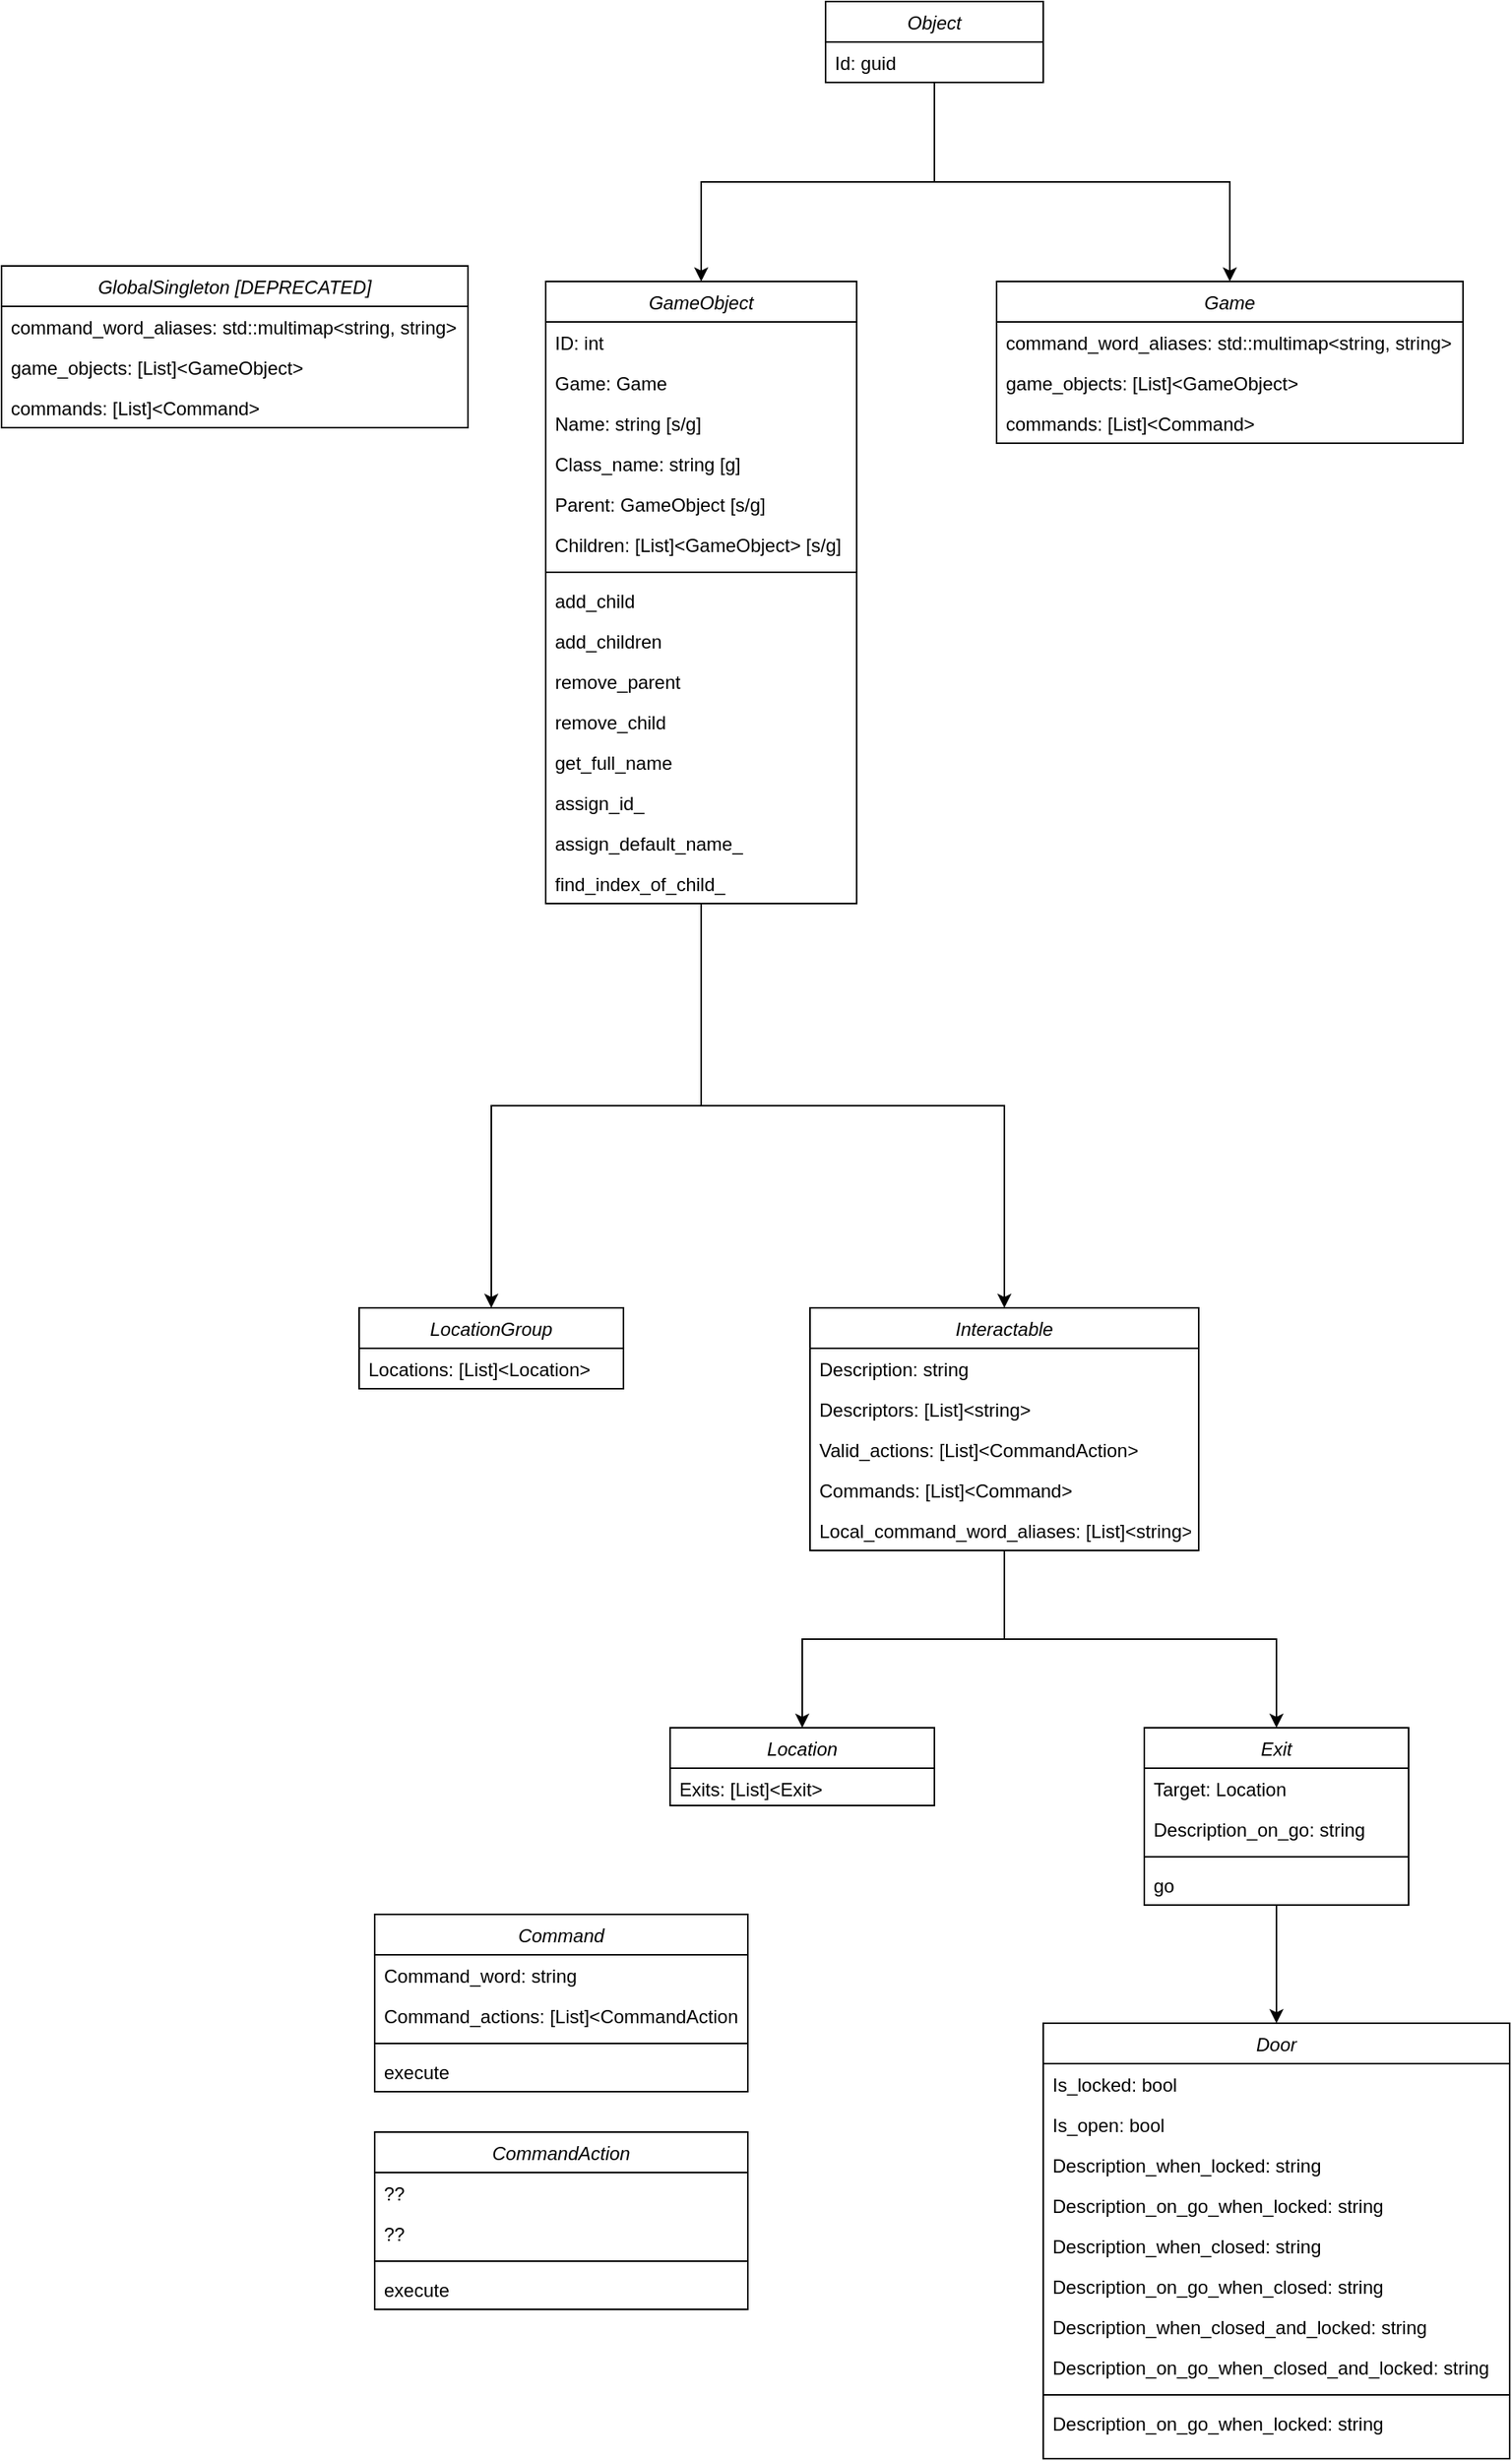 <mxfile version="20.4.1" type="device"><diagram id="C5RBs43oDa-KdzZeNtuy" name="Page-1"><mxGraphModel dx="1312" dy="2504" grid="1" gridSize="10" guides="1" tooltips="1" connect="1" arrows="1" fold="1" page="1" pageScale="1" pageWidth="827" pageHeight="1169" math="0" shadow="0"><root><mxCell id="WIyWlLk6GJQsqaUBKTNV-0"/><mxCell id="WIyWlLk6GJQsqaUBKTNV-1" parent="WIyWlLk6GJQsqaUBKTNV-0"/><mxCell id="8gwwcXdCdIkltOETRVXt-23" style="edgeStyle=orthogonalEdgeStyle;rounded=0;orthogonalLoop=1;jettySize=auto;html=1;" parent="WIyWlLk6GJQsqaUBKTNV-1" source="zkfFHV4jXpPFQw0GAbJ--0" target="8gwwcXdCdIkltOETRVXt-8" edge="1"><mxGeometry relative="1" as="geometry"/></mxCell><mxCell id="8gwwcXdCdIkltOETRVXt-48" style="edgeStyle=orthogonalEdgeStyle;rounded=0;orthogonalLoop=1;jettySize=auto;html=1;" parent="WIyWlLk6GJQsqaUBKTNV-1" source="zkfFHV4jXpPFQw0GAbJ--0" target="8gwwcXdCdIkltOETRVXt-37" edge="1"><mxGeometry relative="1" as="geometry"/></mxCell><mxCell id="zkfFHV4jXpPFQw0GAbJ--0" value="GameObject" style="swimlane;fontStyle=2;align=center;verticalAlign=top;childLayout=stackLayout;horizontal=1;startSize=26;horizontalStack=0;resizeParent=1;resizeLast=0;collapsible=1;marginBottom=0;rounded=0;shadow=0;strokeWidth=1;" parent="WIyWlLk6GJQsqaUBKTNV-1" vertex="1"><mxGeometry x="150" y="40" width="200" height="400" as="geometry"><mxRectangle x="220" y="120" width="160" height="26" as="alternateBounds"/></mxGeometry></mxCell><mxCell id="zkfFHV4jXpPFQw0GAbJ--1" value="ID: int" style="text;align=left;verticalAlign=top;spacingLeft=4;spacingRight=4;overflow=hidden;rotatable=0;points=[[0,0.5],[1,0.5]];portConstraint=eastwest;" parent="zkfFHV4jXpPFQw0GAbJ--0" vertex="1"><mxGeometry y="26" width="200" height="26" as="geometry"/></mxCell><mxCell id="4" value="Game: Game" style="text;align=left;verticalAlign=top;spacingLeft=4;spacingRight=4;overflow=hidden;rotatable=0;points=[[0,0.5],[1,0.5]];portConstraint=eastwest;" parent="zkfFHV4jXpPFQw0GAbJ--0" vertex="1"><mxGeometry y="52" width="200" height="26" as="geometry"/></mxCell><mxCell id="zkfFHV4jXpPFQw0GAbJ--2" value="Name: string [s/g]" style="text;align=left;verticalAlign=top;spacingLeft=4;spacingRight=4;overflow=hidden;rotatable=0;points=[[0,0.5],[1,0.5]];portConstraint=eastwest;rounded=0;shadow=0;html=0;" parent="zkfFHV4jXpPFQw0GAbJ--0" vertex="1"><mxGeometry y="78" width="200" height="26" as="geometry"/></mxCell><mxCell id="8gwwcXdCdIkltOETRVXt-1" value="Class_name: string [g]" style="text;align=left;verticalAlign=top;spacingLeft=4;spacingRight=4;overflow=hidden;rotatable=0;points=[[0,0.5],[1,0.5]];portConstraint=eastwest;rounded=0;shadow=0;html=0;" parent="zkfFHV4jXpPFQw0GAbJ--0" vertex="1"><mxGeometry y="104" width="200" height="26" as="geometry"/></mxCell><mxCell id="8gwwcXdCdIkltOETRVXt-2" value="Parent: GameObject [s/g]" style="text;align=left;verticalAlign=top;spacingLeft=4;spacingRight=4;overflow=hidden;rotatable=0;points=[[0,0.5],[1,0.5]];portConstraint=eastwest;rounded=0;shadow=0;html=0;" parent="zkfFHV4jXpPFQw0GAbJ--0" vertex="1"><mxGeometry y="130" width="200" height="26" as="geometry"/></mxCell><mxCell id="8gwwcXdCdIkltOETRVXt-3" value="Children: [List]&lt;GameObject&gt; [s/g]" style="text;align=left;verticalAlign=top;spacingLeft=4;spacingRight=4;overflow=hidden;rotatable=0;points=[[0,0.5],[1,0.5]];portConstraint=eastwest;rounded=0;shadow=0;html=0;" parent="zkfFHV4jXpPFQw0GAbJ--0" vertex="1"><mxGeometry y="156" width="200" height="26" as="geometry"/></mxCell><mxCell id="zkfFHV4jXpPFQw0GAbJ--4" value="" style="line;html=1;strokeWidth=1;align=left;verticalAlign=middle;spacingTop=-1;spacingLeft=3;spacingRight=3;rotatable=0;labelPosition=right;points=[];portConstraint=eastwest;" parent="zkfFHV4jXpPFQw0GAbJ--0" vertex="1"><mxGeometry y="182" width="200" height="10" as="geometry"/></mxCell><mxCell id="8gwwcXdCdIkltOETRVXt-5" value="add_child" style="text;align=left;verticalAlign=top;spacingLeft=4;spacingRight=4;overflow=hidden;rotatable=0;points=[[0,0.5],[1,0.5]];portConstraint=eastwest;rounded=0;shadow=0;html=0;" parent="zkfFHV4jXpPFQw0GAbJ--0" vertex="1"><mxGeometry y="192" width="200" height="26" as="geometry"/></mxCell><mxCell id="lxfsqXc7fRaG4RMlsGvx-0" value="add_children" style="text;align=left;verticalAlign=top;spacingLeft=4;spacingRight=4;overflow=hidden;rotatable=0;points=[[0,0.5],[1,0.5]];portConstraint=eastwest;rounded=0;shadow=0;html=0;" parent="zkfFHV4jXpPFQw0GAbJ--0" vertex="1"><mxGeometry y="218" width="200" height="26" as="geometry"/></mxCell><mxCell id="lxfsqXc7fRaG4RMlsGvx-1" value="remove_parent" style="text;align=left;verticalAlign=top;spacingLeft=4;spacingRight=4;overflow=hidden;rotatable=0;points=[[0,0.5],[1,0.5]];portConstraint=eastwest;rounded=0;shadow=0;html=0;" parent="zkfFHV4jXpPFQw0GAbJ--0" vertex="1"><mxGeometry y="244" width="200" height="26" as="geometry"/></mxCell><mxCell id="lxfsqXc7fRaG4RMlsGvx-2" value="remove_child" style="text;align=left;verticalAlign=top;spacingLeft=4;spacingRight=4;overflow=hidden;rotatable=0;points=[[0,0.5],[1,0.5]];portConstraint=eastwest;rounded=0;shadow=0;html=0;" parent="zkfFHV4jXpPFQw0GAbJ--0" vertex="1"><mxGeometry y="270" width="200" height="26" as="geometry"/></mxCell><mxCell id="8gwwcXdCdIkltOETRVXt-6" value="get_full_name" style="text;align=left;verticalAlign=top;spacingLeft=4;spacingRight=4;overflow=hidden;rotatable=0;points=[[0,0.5],[1,0.5]];portConstraint=eastwest;rounded=0;shadow=0;html=0;" parent="zkfFHV4jXpPFQw0GAbJ--0" vertex="1"><mxGeometry y="296" width="200" height="26" as="geometry"/></mxCell><mxCell id="lxfsqXc7fRaG4RMlsGvx-5" value="assign_id_" style="text;align=left;verticalAlign=top;spacingLeft=4;spacingRight=4;overflow=hidden;rotatable=0;points=[[0,0.5],[1,0.5]];portConstraint=eastwest;rounded=0;shadow=0;html=0;" parent="zkfFHV4jXpPFQw0GAbJ--0" vertex="1"><mxGeometry y="322" width="200" height="26" as="geometry"/></mxCell><mxCell id="lxfsqXc7fRaG4RMlsGvx-7" value="assign_default_name_" style="text;align=left;verticalAlign=top;spacingLeft=4;spacingRight=4;overflow=hidden;rotatable=0;points=[[0,0.5],[1,0.5]];portConstraint=eastwest;rounded=0;shadow=0;html=0;" parent="zkfFHV4jXpPFQw0GAbJ--0" vertex="1"><mxGeometry y="348" width="200" height="26" as="geometry"/></mxCell><mxCell id="lxfsqXc7fRaG4RMlsGvx-8" value="find_index_of_child_" style="text;align=left;verticalAlign=top;spacingLeft=4;spacingRight=4;overflow=hidden;rotatable=0;points=[[0,0.5],[1,0.5]];portConstraint=eastwest;rounded=0;shadow=0;html=0;" parent="zkfFHV4jXpPFQw0GAbJ--0" vertex="1"><mxGeometry y="374" width="200" height="26" as="geometry"/></mxCell><mxCell id="8gwwcXdCdIkltOETRVXt-36" style="edgeStyle=orthogonalEdgeStyle;rounded=0;orthogonalLoop=1;jettySize=auto;html=1;entryX=0.5;entryY=0;entryDx=0;entryDy=0;" parent="WIyWlLk6GJQsqaUBKTNV-1" source="8gwwcXdCdIkltOETRVXt-8" target="8gwwcXdCdIkltOETRVXt-24" edge="1"><mxGeometry relative="1" as="geometry"/></mxCell><mxCell id="8gwwcXdCdIkltOETRVXt-90" style="edgeStyle=orthogonalEdgeStyle;rounded=0;orthogonalLoop=1;jettySize=auto;html=1;" parent="WIyWlLk6GJQsqaUBKTNV-1" source="8gwwcXdCdIkltOETRVXt-8" target="8gwwcXdCdIkltOETRVXt-49" edge="1"><mxGeometry relative="1" as="geometry"/></mxCell><mxCell id="8gwwcXdCdIkltOETRVXt-8" value="Interactable" style="swimlane;fontStyle=2;align=center;verticalAlign=top;childLayout=stackLayout;horizontal=1;startSize=26;horizontalStack=0;resizeParent=1;resizeLast=0;collapsible=1;marginBottom=0;rounded=0;shadow=0;strokeWidth=1;" parent="WIyWlLk6GJQsqaUBKTNV-1" vertex="1"><mxGeometry x="320" y="700" width="250" height="156" as="geometry"><mxRectangle x="220" y="120" width="160" height="26" as="alternateBounds"/></mxGeometry></mxCell><mxCell id="8gwwcXdCdIkltOETRVXt-19" value="Description: string" style="text;align=left;verticalAlign=top;spacingLeft=4;spacingRight=4;overflow=hidden;rotatable=0;points=[[0,0.5],[1,0.5]];portConstraint=eastwest;" parent="8gwwcXdCdIkltOETRVXt-8" vertex="1"><mxGeometry y="26" width="250" height="26" as="geometry"/></mxCell><mxCell id="8gwwcXdCdIkltOETRVXt-9" value="Descriptors: [List]&lt;string&gt;" style="text;align=left;verticalAlign=top;spacingLeft=4;spacingRight=4;overflow=hidden;rotatable=0;points=[[0,0.5],[1,0.5]];portConstraint=eastwest;" parent="8gwwcXdCdIkltOETRVXt-8" vertex="1"><mxGeometry y="52" width="250" height="26" as="geometry"/></mxCell><mxCell id="8gwwcXdCdIkltOETRVXt-20" value="Valid_actions: [List]&lt;CommandAction&gt;" style="text;align=left;verticalAlign=top;spacingLeft=4;spacingRight=4;overflow=hidden;rotatable=0;points=[[0,0.5],[1,0.5]];portConstraint=eastwest;" parent="8gwwcXdCdIkltOETRVXt-8" vertex="1"><mxGeometry y="78" width="250" height="26" as="geometry"/></mxCell><mxCell id="8gwwcXdCdIkltOETRVXt-21" value="Commands: [List]&lt;Command&gt;" style="text;align=left;verticalAlign=top;spacingLeft=4;spacingRight=4;overflow=hidden;rotatable=0;points=[[0,0.5],[1,0.5]];portConstraint=eastwest;" parent="8gwwcXdCdIkltOETRVXt-8" vertex="1"><mxGeometry y="104" width="250" height="26" as="geometry"/></mxCell><mxCell id="8gwwcXdCdIkltOETRVXt-89" value="Local_command_word_aliases: [List]&lt;string&gt;" style="text;align=left;verticalAlign=top;spacingLeft=4;spacingRight=4;overflow=hidden;rotatable=0;points=[[0,0.5],[1,0.5]];portConstraint=eastwest;" parent="8gwwcXdCdIkltOETRVXt-8" vertex="1"><mxGeometry y="130" width="250" height="26" as="geometry"/></mxCell><mxCell id="8gwwcXdCdIkltOETRVXt-24" value="Location" style="swimlane;fontStyle=2;align=center;verticalAlign=top;childLayout=stackLayout;horizontal=1;startSize=26;horizontalStack=0;resizeParent=1;resizeLast=0;collapsible=1;marginBottom=0;rounded=0;shadow=0;strokeWidth=1;" parent="WIyWlLk6GJQsqaUBKTNV-1" vertex="1"><mxGeometry x="230" y="970" width="170" height="50" as="geometry"><mxRectangle x="220" y="120" width="160" height="26" as="alternateBounds"/></mxGeometry></mxCell><mxCell id="8gwwcXdCdIkltOETRVXt-25" value="Exits: [List]&lt;Exit&gt;" style="text;align=left;verticalAlign=top;spacingLeft=4;spacingRight=4;overflow=hidden;rotatable=0;points=[[0,0.5],[1,0.5]];portConstraint=eastwest;" parent="8gwwcXdCdIkltOETRVXt-24" vertex="1"><mxGeometry y="26" width="170" height="24" as="geometry"/></mxCell><mxCell id="8gwwcXdCdIkltOETRVXt-37" value="LocationGroup" style="swimlane;fontStyle=2;align=center;verticalAlign=top;childLayout=stackLayout;horizontal=1;startSize=26;horizontalStack=0;resizeParent=1;resizeLast=0;collapsible=1;marginBottom=0;rounded=0;shadow=0;strokeWidth=1;" parent="WIyWlLk6GJQsqaUBKTNV-1" vertex="1"><mxGeometry x="30" y="700" width="170" height="52" as="geometry"><mxRectangle x="220" y="120" width="160" height="26" as="alternateBounds"/></mxGeometry></mxCell><mxCell id="8gwwcXdCdIkltOETRVXt-43" value="Locations: [List]&lt;Location&gt;" style="text;align=left;verticalAlign=top;spacingLeft=4;spacingRight=4;overflow=hidden;rotatable=0;points=[[0,0.5],[1,0.5]];portConstraint=eastwest;rounded=0;shadow=0;html=0;" parent="8gwwcXdCdIkltOETRVXt-37" vertex="1"><mxGeometry y="26" width="170" height="26" as="geometry"/></mxCell><mxCell id="8gwwcXdCdIkltOETRVXt-74" style="edgeStyle=orthogonalEdgeStyle;rounded=0;orthogonalLoop=1;jettySize=auto;html=1;" parent="WIyWlLk6GJQsqaUBKTNV-1" source="8gwwcXdCdIkltOETRVXt-49" target="8gwwcXdCdIkltOETRVXt-62" edge="1"><mxGeometry relative="1" as="geometry"/></mxCell><mxCell id="8gwwcXdCdIkltOETRVXt-49" value="Exit" style="swimlane;fontStyle=2;align=center;verticalAlign=top;childLayout=stackLayout;horizontal=1;startSize=26;horizontalStack=0;resizeParent=1;resizeLast=0;collapsible=1;marginBottom=0;rounded=0;shadow=0;strokeWidth=1;" parent="WIyWlLk6GJQsqaUBKTNV-1" vertex="1"><mxGeometry x="535" y="970" width="170" height="114" as="geometry"><mxRectangle x="220" y="120" width="160" height="26" as="alternateBounds"/></mxGeometry></mxCell><mxCell id="8gwwcXdCdIkltOETRVXt-55" value="Target: Location" style="text;align=left;verticalAlign=top;spacingLeft=4;spacingRight=4;overflow=hidden;rotatable=0;points=[[0,0.5],[1,0.5]];portConstraint=eastwest;rounded=0;shadow=0;html=0;" parent="8gwwcXdCdIkltOETRVXt-49" vertex="1"><mxGeometry y="26" width="170" height="26" as="geometry"/></mxCell><mxCell id="8gwwcXdCdIkltOETRVXt-60" value="Description_on_go: string" style="text;align=left;verticalAlign=top;spacingLeft=4;spacingRight=4;overflow=hidden;rotatable=0;points=[[0,0.5],[1,0.5]];portConstraint=eastwest;rounded=0;shadow=0;html=0;" parent="8gwwcXdCdIkltOETRVXt-49" vertex="1"><mxGeometry y="52" width="170" height="26" as="geometry"/></mxCell><mxCell id="8gwwcXdCdIkltOETRVXt-56" value="" style="line;html=1;strokeWidth=1;align=left;verticalAlign=middle;spacingTop=-1;spacingLeft=3;spacingRight=3;rotatable=0;labelPosition=right;points=[];portConstraint=eastwest;" parent="8gwwcXdCdIkltOETRVXt-49" vertex="1"><mxGeometry y="78" width="170" height="10" as="geometry"/></mxCell><mxCell id="8gwwcXdCdIkltOETRVXt-59" value="go" style="text;align=left;verticalAlign=top;spacingLeft=4;spacingRight=4;overflow=hidden;rotatable=0;points=[[0,0.5],[1,0.5]];portConstraint=eastwest;rounded=0;shadow=0;html=0;" parent="8gwwcXdCdIkltOETRVXt-49" vertex="1"><mxGeometry y="88" width="170" height="26" as="geometry"/></mxCell><mxCell id="8gwwcXdCdIkltOETRVXt-62" value="Door" style="swimlane;fontStyle=2;align=center;verticalAlign=top;childLayout=stackLayout;horizontal=1;startSize=26;horizontalStack=0;resizeParent=1;resizeLast=0;collapsible=1;marginBottom=0;rounded=0;shadow=0;strokeWidth=1;" parent="WIyWlLk6GJQsqaUBKTNV-1" vertex="1"><mxGeometry x="470" y="1160" width="300" height="280" as="geometry"><mxRectangle x="220" y="120" width="160" height="26" as="alternateBounds"/></mxGeometry></mxCell><mxCell id="8gwwcXdCdIkltOETRVXt-63" value="Is_locked: bool" style="text;align=left;verticalAlign=top;spacingLeft=4;spacingRight=4;overflow=hidden;rotatable=0;points=[[0,0.5],[1,0.5]];portConstraint=eastwest;rounded=0;shadow=0;html=0;" parent="8gwwcXdCdIkltOETRVXt-62" vertex="1"><mxGeometry y="26" width="300" height="26" as="geometry"/></mxCell><mxCell id="8gwwcXdCdIkltOETRVXt-64" value="Is_open: bool" style="text;align=left;verticalAlign=top;spacingLeft=4;spacingRight=4;overflow=hidden;rotatable=0;points=[[0,0.5],[1,0.5]];portConstraint=eastwest;rounded=0;shadow=0;html=0;" parent="8gwwcXdCdIkltOETRVXt-62" vertex="1"><mxGeometry y="52" width="300" height="26" as="geometry"/></mxCell><mxCell id="8gwwcXdCdIkltOETRVXt-67" value="Description_when_locked: string" style="text;align=left;verticalAlign=top;spacingLeft=4;spacingRight=4;overflow=hidden;rotatable=0;points=[[0,0.5],[1,0.5]];portConstraint=eastwest;rounded=0;shadow=0;html=0;" parent="8gwwcXdCdIkltOETRVXt-62" vertex="1"><mxGeometry y="78" width="300" height="26" as="geometry"/></mxCell><mxCell id="8gwwcXdCdIkltOETRVXt-68" value="Description_on_go_when_locked: string" style="text;align=left;verticalAlign=top;spacingLeft=4;spacingRight=4;overflow=hidden;rotatable=0;points=[[0,0.5],[1,0.5]];portConstraint=eastwest;rounded=0;shadow=0;html=0;" parent="8gwwcXdCdIkltOETRVXt-62" vertex="1"><mxGeometry y="104" width="300" height="26" as="geometry"/></mxCell><mxCell id="8gwwcXdCdIkltOETRVXt-70" value="Description_when_closed: string" style="text;align=left;verticalAlign=top;spacingLeft=4;spacingRight=4;overflow=hidden;rotatable=0;points=[[0,0.5],[1,0.5]];portConstraint=eastwest;rounded=0;shadow=0;html=0;" parent="8gwwcXdCdIkltOETRVXt-62" vertex="1"><mxGeometry y="130" width="300" height="26" as="geometry"/></mxCell><mxCell id="8gwwcXdCdIkltOETRVXt-71" value="Description_on_go_when_closed: string" style="text;align=left;verticalAlign=top;spacingLeft=4;spacingRight=4;overflow=hidden;rotatable=0;points=[[0,0.5],[1,0.5]];portConstraint=eastwest;rounded=0;shadow=0;html=0;" parent="8gwwcXdCdIkltOETRVXt-62" vertex="1"><mxGeometry y="156" width="300" height="26" as="geometry"/></mxCell><mxCell id="8gwwcXdCdIkltOETRVXt-72" value="Description_when_closed_and_locked: string" style="text;align=left;verticalAlign=top;spacingLeft=4;spacingRight=4;overflow=hidden;rotatable=0;points=[[0,0.5],[1,0.5]];portConstraint=eastwest;rounded=0;shadow=0;html=0;" parent="8gwwcXdCdIkltOETRVXt-62" vertex="1"><mxGeometry y="182" width="300" height="26" as="geometry"/></mxCell><mxCell id="8gwwcXdCdIkltOETRVXt-73" value="Description_on_go_when_closed_and_locked: string" style="text;align=left;verticalAlign=top;spacingLeft=4;spacingRight=4;overflow=hidden;rotatable=0;points=[[0,0.5],[1,0.5]];portConstraint=eastwest;rounded=0;shadow=0;html=0;" parent="8gwwcXdCdIkltOETRVXt-62" vertex="1"><mxGeometry y="208" width="300" height="26" as="geometry"/></mxCell><mxCell id="8gwwcXdCdIkltOETRVXt-65" value="" style="line;html=1;strokeWidth=1;align=left;verticalAlign=middle;spacingTop=-1;spacingLeft=3;spacingRight=3;rotatable=0;labelPosition=right;points=[];portConstraint=eastwest;" parent="8gwwcXdCdIkltOETRVXt-62" vertex="1"><mxGeometry y="234" width="300" height="10" as="geometry"/></mxCell><mxCell id="8gwwcXdCdIkltOETRVXt-75" value="Description_on_go_when_locked: string" style="text;align=left;verticalAlign=top;spacingLeft=4;spacingRight=4;overflow=hidden;rotatable=0;points=[[0,0.5],[1,0.5]];portConstraint=eastwest;rounded=0;shadow=0;html=0;" parent="8gwwcXdCdIkltOETRVXt-62" vertex="1"><mxGeometry y="244" width="300" height="26" as="geometry"/></mxCell><mxCell id="8gwwcXdCdIkltOETRVXt-77" value="GlobalSingleton [DEPRECATED]" style="swimlane;fontStyle=2;align=center;verticalAlign=top;childLayout=stackLayout;horizontal=1;startSize=26;horizontalStack=0;resizeParent=1;resizeLast=0;collapsible=1;marginBottom=0;rounded=0;shadow=0;strokeWidth=1;" parent="WIyWlLk6GJQsqaUBKTNV-1" vertex="1"><mxGeometry x="-200" y="30" width="300" height="104" as="geometry"><mxRectangle x="220" y="120" width="160" height="26" as="alternateBounds"/></mxGeometry></mxCell><mxCell id="8gwwcXdCdIkltOETRVXt-78" value="command_word_aliases: std::multimap&lt;string, string&gt;" style="text;align=left;verticalAlign=top;spacingLeft=4;spacingRight=4;overflow=hidden;rotatable=0;points=[[0,0.5],[1,0.5]];portConstraint=eastwest;" parent="8gwwcXdCdIkltOETRVXt-77" vertex="1"><mxGeometry y="26" width="300" height="26" as="geometry"/></mxCell><mxCell id="8gwwcXdCdIkltOETRVXt-88" value="game_objects: [List]&lt;GameObject&gt;" style="text;align=left;verticalAlign=top;spacingLeft=4;spacingRight=4;overflow=hidden;rotatable=0;points=[[0,0.5],[1,0.5]];portConstraint=eastwest;" parent="8gwwcXdCdIkltOETRVXt-77" vertex="1"><mxGeometry y="52" width="300" height="26" as="geometry"/></mxCell><mxCell id="pmSaM6-cGNuhEOt_g4gz-0" value="commands: [List]&lt;Command&gt;" style="text;align=left;verticalAlign=top;spacingLeft=4;spacingRight=4;overflow=hidden;rotatable=0;points=[[0,0.5],[1,0.5]];portConstraint=eastwest;" parent="8gwwcXdCdIkltOETRVXt-77" vertex="1"><mxGeometry y="78" width="300" height="26" as="geometry"/></mxCell><mxCell id="8gwwcXdCdIkltOETRVXt-92" value="Command" style="swimlane;fontStyle=2;align=center;verticalAlign=top;childLayout=stackLayout;horizontal=1;startSize=26;horizontalStack=0;resizeParent=1;resizeLast=0;collapsible=1;marginBottom=0;rounded=0;shadow=0;strokeWidth=1;" parent="WIyWlLk6GJQsqaUBKTNV-1" vertex="1"><mxGeometry x="40" y="1090" width="240" height="114" as="geometry"><mxRectangle x="220" y="120" width="160" height="26" as="alternateBounds"/></mxGeometry></mxCell><mxCell id="8gwwcXdCdIkltOETRVXt-98" value="Command_word: string" style="text;align=left;verticalAlign=top;spacingLeft=4;spacingRight=4;overflow=hidden;rotatable=0;points=[[0,0.5],[1,0.5]];portConstraint=eastwest;rounded=0;shadow=0;html=0;" parent="8gwwcXdCdIkltOETRVXt-92" vertex="1"><mxGeometry y="26" width="240" height="26" as="geometry"/></mxCell><mxCell id="8gwwcXdCdIkltOETRVXt-105" value="Command_actions: [List]&lt;CommandAction" style="text;align=left;verticalAlign=top;spacingLeft=4;spacingRight=4;overflow=hidden;rotatable=0;points=[[0,0.5],[1,0.5]];portConstraint=eastwest;rounded=0;shadow=0;html=0;" parent="8gwwcXdCdIkltOETRVXt-92" vertex="1"><mxGeometry y="52" width="240" height="26" as="geometry"/></mxCell><mxCell id="8gwwcXdCdIkltOETRVXt-104" value="" style="line;html=1;strokeWidth=1;align=left;verticalAlign=middle;spacingTop=-1;spacingLeft=3;spacingRight=3;rotatable=0;labelPosition=right;points=[];portConstraint=eastwest;" parent="8gwwcXdCdIkltOETRVXt-92" vertex="1"><mxGeometry y="78" width="240" height="10" as="geometry"/></mxCell><mxCell id="8gwwcXdCdIkltOETRVXt-106" value="execute" style="text;align=left;verticalAlign=top;spacingLeft=4;spacingRight=4;overflow=hidden;rotatable=0;points=[[0,0.5],[1,0.5]];portConstraint=eastwest;rounded=0;shadow=0;html=0;" parent="8gwwcXdCdIkltOETRVXt-92" vertex="1"><mxGeometry y="88" width="240" height="26" as="geometry"/></mxCell><mxCell id="8gwwcXdCdIkltOETRVXt-107" value="CommandAction" style="swimlane;fontStyle=2;align=center;verticalAlign=top;childLayout=stackLayout;horizontal=1;startSize=26;horizontalStack=0;resizeParent=1;resizeLast=0;collapsible=1;marginBottom=0;rounded=0;shadow=0;strokeWidth=1;" parent="WIyWlLk6GJQsqaUBKTNV-1" vertex="1"><mxGeometry x="40" y="1230" width="240" height="114" as="geometry"><mxRectangle x="220" y="120" width="160" height="26" as="alternateBounds"/></mxGeometry></mxCell><mxCell id="8gwwcXdCdIkltOETRVXt-108" value="??" style="text;align=left;verticalAlign=top;spacingLeft=4;spacingRight=4;overflow=hidden;rotatable=0;points=[[0,0.5],[1,0.5]];portConstraint=eastwest;rounded=0;shadow=0;html=0;" parent="8gwwcXdCdIkltOETRVXt-107" vertex="1"><mxGeometry y="26" width="240" height="26" as="geometry"/></mxCell><mxCell id="8gwwcXdCdIkltOETRVXt-109" value="??" style="text;align=left;verticalAlign=top;spacingLeft=4;spacingRight=4;overflow=hidden;rotatable=0;points=[[0,0.5],[1,0.5]];portConstraint=eastwest;rounded=0;shadow=0;html=0;" parent="8gwwcXdCdIkltOETRVXt-107" vertex="1"><mxGeometry y="52" width="240" height="26" as="geometry"/></mxCell><mxCell id="8gwwcXdCdIkltOETRVXt-110" value="" style="line;html=1;strokeWidth=1;align=left;verticalAlign=middle;spacingTop=-1;spacingLeft=3;spacingRight=3;rotatable=0;labelPosition=right;points=[];portConstraint=eastwest;" parent="8gwwcXdCdIkltOETRVXt-107" vertex="1"><mxGeometry y="78" width="240" height="10" as="geometry"/></mxCell><mxCell id="8gwwcXdCdIkltOETRVXt-111" value="execute" style="text;align=left;verticalAlign=top;spacingLeft=4;spacingRight=4;overflow=hidden;rotatable=0;points=[[0,0.5],[1,0.5]];portConstraint=eastwest;rounded=0;shadow=0;html=0;" parent="8gwwcXdCdIkltOETRVXt-107" vertex="1"><mxGeometry y="88" width="240" height="26" as="geometry"/></mxCell><mxCell id="0" value="Game" style="swimlane;fontStyle=2;align=center;verticalAlign=top;childLayout=stackLayout;horizontal=1;startSize=26;horizontalStack=0;resizeParent=1;resizeLast=0;collapsible=1;marginBottom=0;rounded=0;shadow=0;strokeWidth=1;" parent="WIyWlLk6GJQsqaUBKTNV-1" vertex="1"><mxGeometry x="440" y="40" width="300" height="104" as="geometry"><mxRectangle x="220" y="120" width="160" height="26" as="alternateBounds"/></mxGeometry></mxCell><mxCell id="1" value="command_word_aliases: std::multimap&lt;string, string&gt;" style="text;align=left;verticalAlign=top;spacingLeft=4;spacingRight=4;overflow=hidden;rotatable=0;points=[[0,0.5],[1,0.5]];portConstraint=eastwest;" parent="0" vertex="1"><mxGeometry y="26" width="300" height="26" as="geometry"/></mxCell><mxCell id="2" value="game_objects: [List]&lt;GameObject&gt;" style="text;align=left;verticalAlign=top;spacingLeft=4;spacingRight=4;overflow=hidden;rotatable=0;points=[[0,0.5],[1,0.5]];portConstraint=eastwest;" parent="0" vertex="1"><mxGeometry y="52" width="300" height="26" as="geometry"/></mxCell><mxCell id="3" value="commands: [List]&lt;Command&gt;" style="text;align=left;verticalAlign=top;spacingLeft=4;spacingRight=4;overflow=hidden;rotatable=0;points=[[0,0.5],[1,0.5]];portConstraint=eastwest;" parent="0" vertex="1"><mxGeometry y="78" width="300" height="26" as="geometry"/></mxCell><mxCell id="4PZ7R5eavzNmJ8VO9FhP-9" style="edgeStyle=orthogonalEdgeStyle;rounded=0;orthogonalLoop=1;jettySize=auto;html=1;exitX=0.5;exitY=1;exitDx=0;exitDy=0;" edge="1" parent="WIyWlLk6GJQsqaUBKTNV-1" source="5" target="zkfFHV4jXpPFQw0GAbJ--0"><mxGeometry relative="1" as="geometry"/></mxCell><mxCell id="4PZ7R5eavzNmJ8VO9FhP-10" style="edgeStyle=orthogonalEdgeStyle;rounded=0;orthogonalLoop=1;jettySize=auto;html=1;exitX=0.5;exitY=1;exitDx=0;exitDy=0;entryX=0.5;entryY=0;entryDx=0;entryDy=0;" edge="1" parent="WIyWlLk6GJQsqaUBKTNV-1" source="5" target="0"><mxGeometry relative="1" as="geometry"/></mxCell><mxCell id="5" value="Object" style="swimlane;fontStyle=2;align=center;verticalAlign=top;childLayout=stackLayout;horizontal=1;startSize=26;horizontalStack=0;resizeParent=1;resizeLast=0;collapsible=1;marginBottom=0;rounded=0;shadow=0;strokeWidth=1;" parent="WIyWlLk6GJQsqaUBKTNV-1" vertex="1"><mxGeometry x="330" y="-140" width="140" height="52" as="geometry"><mxRectangle x="220" y="120" width="160" height="26" as="alternateBounds"/></mxGeometry></mxCell><mxCell id="8" value="Id: guid&#10;" style="text;align=left;verticalAlign=top;spacingLeft=4;spacingRight=4;overflow=hidden;rotatable=0;points=[[0,0.5],[1,0.5]];portConstraint=eastwest;" parent="5" vertex="1"><mxGeometry y="26" width="140" height="26" as="geometry"/></mxCell></root></mxGraphModel></diagram></mxfile>